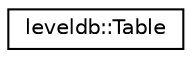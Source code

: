 digraph "Graphical Class Hierarchy"
{
  edge [fontname="Helvetica",fontsize="10",labelfontname="Helvetica",labelfontsize="10"];
  node [fontname="Helvetica",fontsize="10",shape=record];
  rankdir="LR";
  Node1 [label="leveldb::Table",height=0.2,width=0.4,color="black", fillcolor="white", style="filled",URL="$classleveldb_1_1_table.html"];
}

